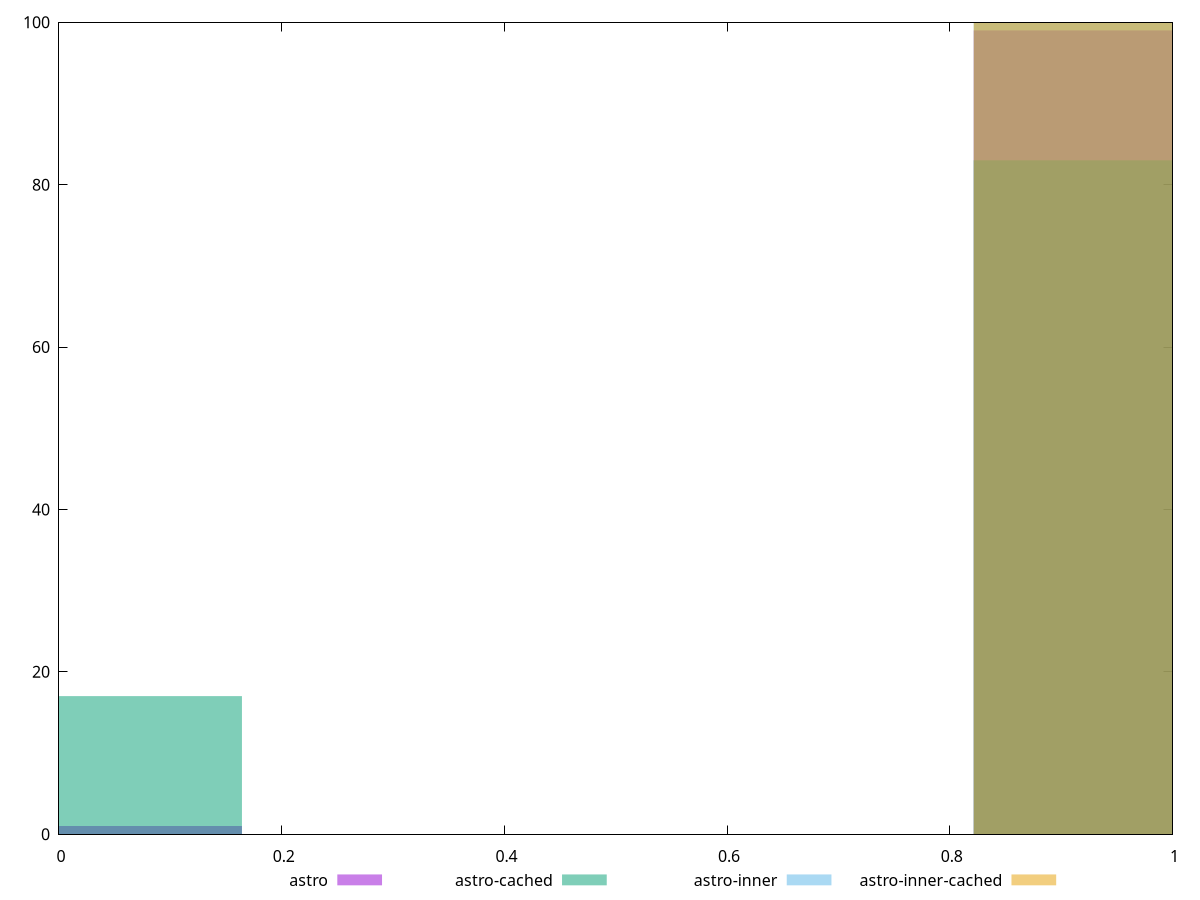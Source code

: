 reset

$astro <<EOF
0.9858022265301466 99
0 1
EOF

$astroCached <<EOF
0.9858022265301466 83
0 17
EOF

$astroInner <<EOF
0.9858022265301466 100
EOF

$astroInnerCached <<EOF
0.9858022265301466 100
EOF

set key outside below
set boxwidth 0.32860074217671553
set xrange [0:1]
set yrange [0:100]
set trange [0:100]
set style fill transparent solid 0.5 noborder
set terminal svg size 640, 520 enhanced background rgb 'white'
set output "reports/report_00033_2021-03-01T14-23-16.841Z/cumulative-layout-shift/comparison/histogram/all_score.svg"

plot $astro title "astro" with boxes, \
     $astroCached title "astro-cached" with boxes, \
     $astroInner title "astro-inner" with boxes, \
     $astroInnerCached title "astro-inner-cached" with boxes

reset
